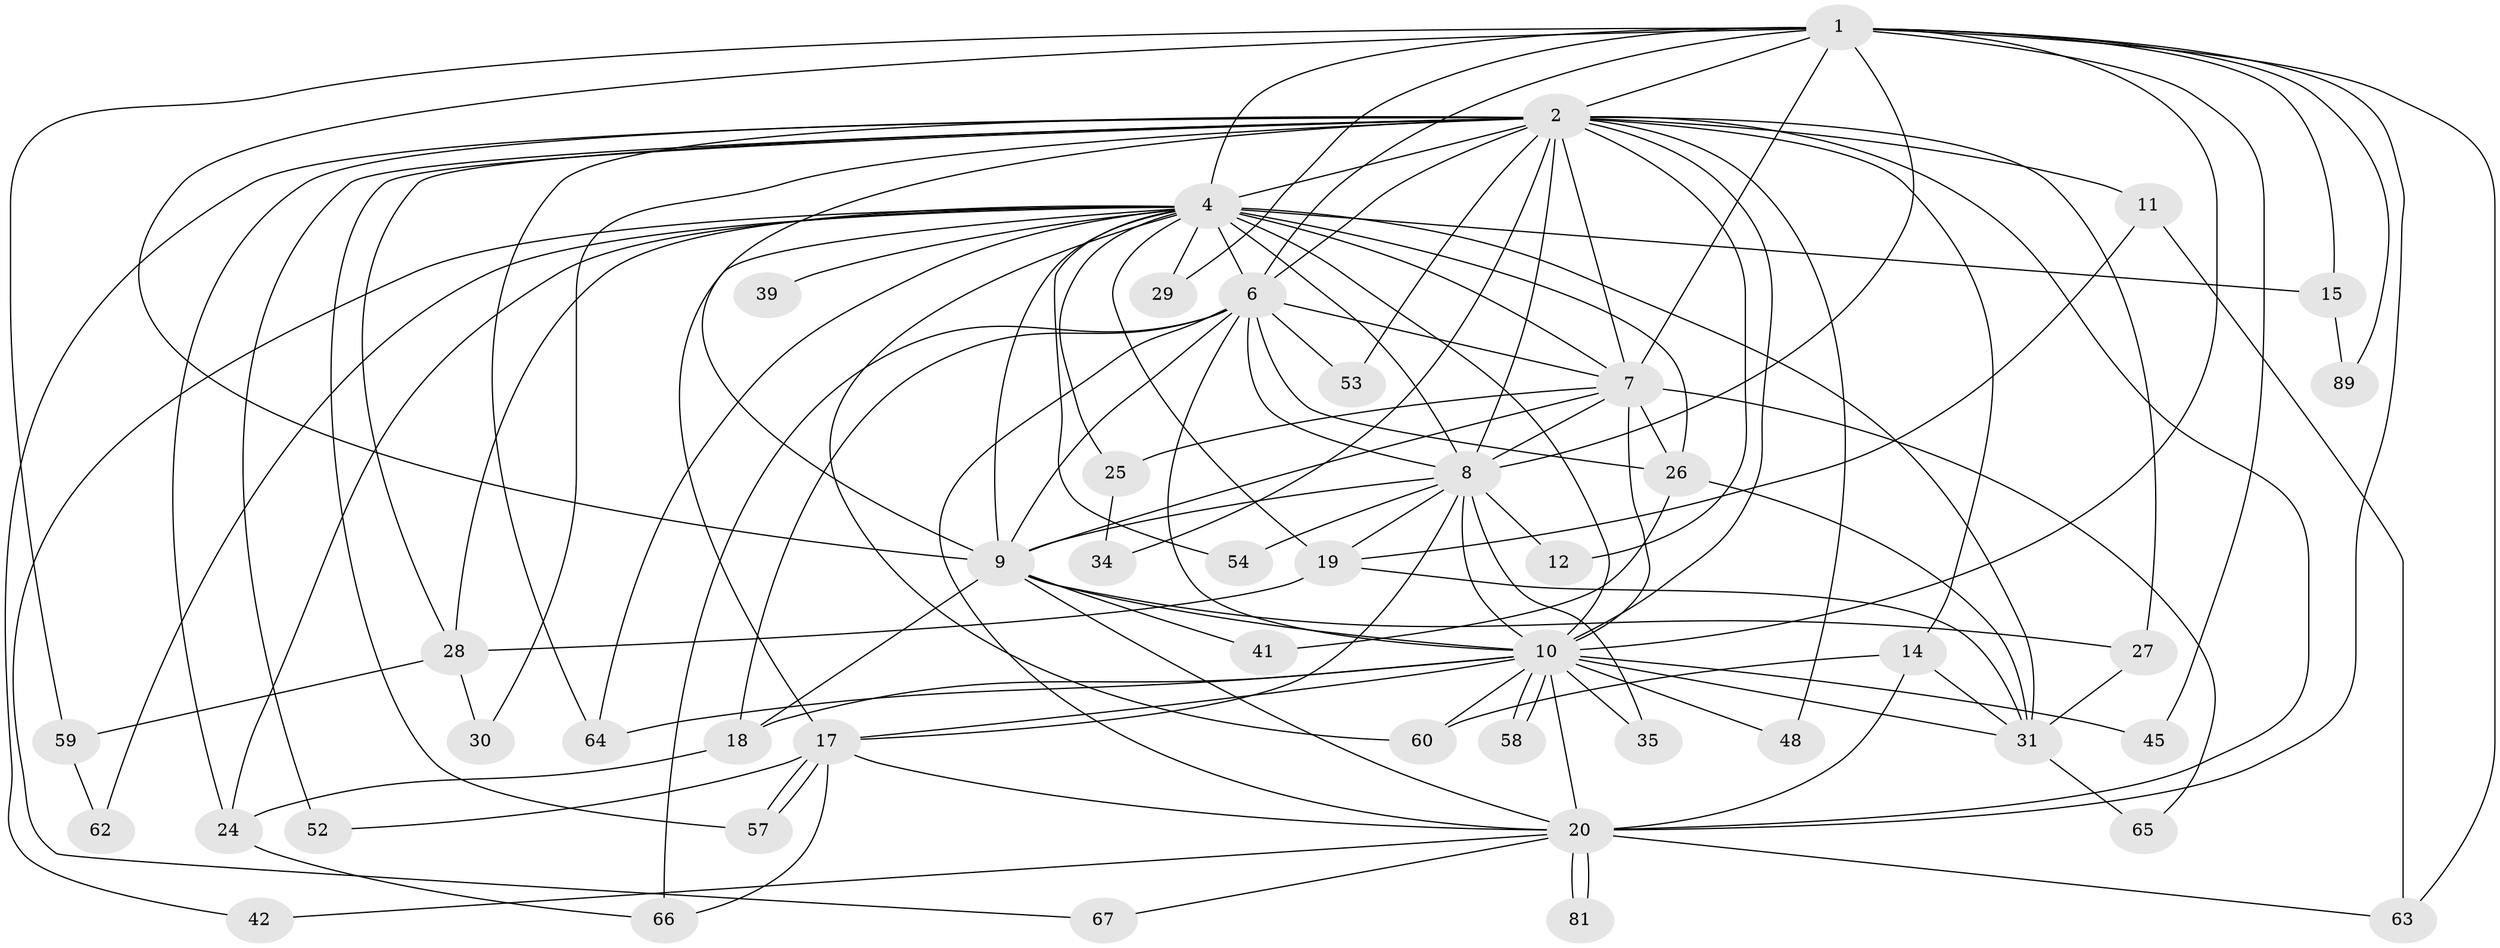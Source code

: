 // original degree distribution, {21: 0.021739130434782608, 15: 0.021739130434782608, 32: 0.010869565217391304, 18: 0.021739130434782608, 14: 0.010869565217391304, 13: 0.010869565217391304, 23: 0.010869565217391304, 5: 0.043478260869565216, 2: 0.5543478260869565, 4: 0.043478260869565216, 3: 0.1956521739130435, 7: 0.03260869565217391, 9: 0.010869565217391304, 6: 0.010869565217391304}
// Generated by graph-tools (version 1.1) at 2025/14/03/09/25 04:14:12]
// undirected, 46 vertices, 121 edges
graph export_dot {
graph [start="1"]
  node [color=gray90,style=filled];
  1;
  2 [super="+13+46+3"];
  4 [super="+5+78+91"];
  6;
  7 [super="+49+56+86+87"];
  8 [super="+16+75+22+47"];
  9;
  10 [super="+38"];
  11 [super="+69"];
  12;
  14 [super="+44"];
  15;
  17 [super="+51+72+50"];
  18 [super="+82+55"];
  19 [super="+70"];
  20 [super="+23"];
  24;
  25;
  26 [super="+32"];
  27;
  28 [super="+90"];
  29;
  30;
  31 [super="+33+36"];
  34 [super="+37"];
  35;
  39;
  41;
  42;
  45;
  48;
  52 [super="+76"];
  53;
  54;
  57 [super="+79"];
  58;
  59;
  60 [super="+71"];
  62;
  63 [super="+68"];
  64 [super="+73"];
  65;
  66 [super="+84"];
  67;
  81;
  89;
  1 -- 2 [weight=3];
  1 -- 4 [weight=3];
  1 -- 6;
  1 -- 7;
  1 -- 8 [weight=2];
  1 -- 9;
  1 -- 10 [weight=3];
  1 -- 15;
  1 -- 29;
  1 -- 45;
  1 -- 59;
  1 -- 89;
  1 -- 63;
  1 -- 20;
  2 -- 4 [weight=5];
  2 -- 6 [weight=2];
  2 -- 7 [weight=5];
  2 -- 8 [weight=3];
  2 -- 9 [weight=2];
  2 -- 10 [weight=3];
  2 -- 11 [weight=3];
  2 -- 24;
  2 -- 52 [weight=2];
  2 -- 14 [weight=2];
  2 -- 64;
  2 -- 12;
  2 -- 20 [weight=2];
  2 -- 27;
  2 -- 28;
  2 -- 30;
  2 -- 34 [weight=2];
  2 -- 42;
  2 -- 48;
  2 -- 53;
  2 -- 57;
  4 -- 6 [weight=2];
  4 -- 7 [weight=2];
  4 -- 8 [weight=2];
  4 -- 9 [weight=2];
  4 -- 10 [weight=2];
  4 -- 15;
  4 -- 24;
  4 -- 28;
  4 -- 39 [weight=2];
  4 -- 54;
  4 -- 62;
  4 -- 64;
  4 -- 67;
  4 -- 17 [weight=2];
  4 -- 19;
  4 -- 25;
  4 -- 26;
  4 -- 29;
  4 -- 31;
  4 -- 60;
  6 -- 7;
  6 -- 8;
  6 -- 9;
  6 -- 10;
  6 -- 18;
  6 -- 26;
  6 -- 53;
  6 -- 66;
  6 -- 20;
  7 -- 8;
  7 -- 9;
  7 -- 10 [weight=2];
  7 -- 25;
  7 -- 26 [weight=2];
  7 -- 65;
  8 -- 9;
  8 -- 10 [weight=4];
  8 -- 12;
  8 -- 17;
  8 -- 19;
  8 -- 35;
  8 -- 54;
  9 -- 10;
  9 -- 18;
  9 -- 27;
  9 -- 41;
  9 -- 20;
  10 -- 35;
  10 -- 45;
  10 -- 48;
  10 -- 58;
  10 -- 58;
  10 -- 60;
  10 -- 18;
  10 -- 64;
  10 -- 17;
  10 -- 20;
  10 -- 31;
  11 -- 63;
  11 -- 19;
  14 -- 20;
  14 -- 60;
  14 -- 31;
  15 -- 89;
  17 -- 57;
  17 -- 57;
  17 -- 52;
  17 -- 66;
  17 -- 20;
  18 -- 24;
  19 -- 31;
  19 -- 28;
  20 -- 63;
  20 -- 81;
  20 -- 81;
  20 -- 67;
  20 -- 42;
  24 -- 66;
  25 -- 34;
  26 -- 41;
  26 -- 31;
  27 -- 31;
  28 -- 30;
  28 -- 59;
  31 -- 65;
  59 -- 62;
}
